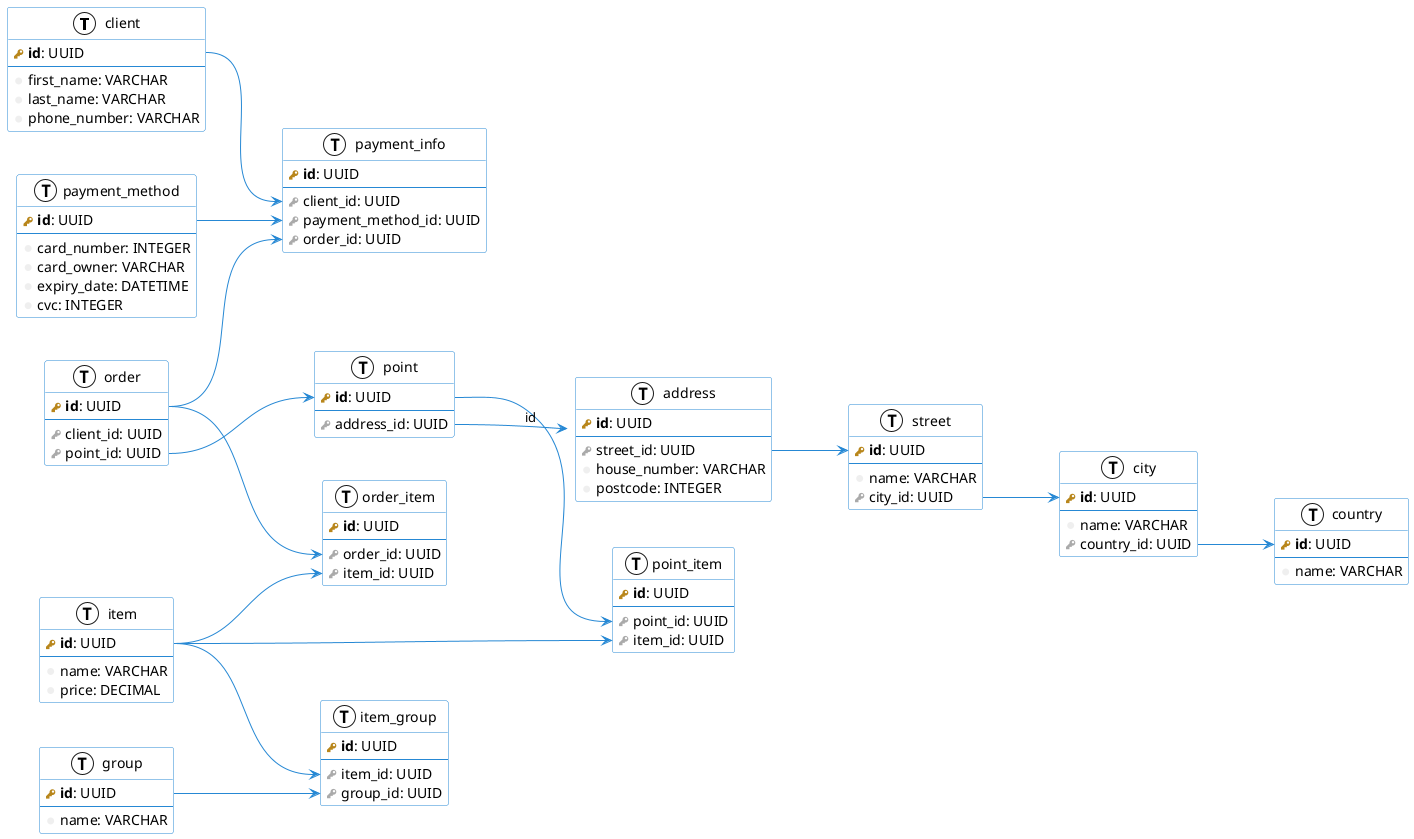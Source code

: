 @startuml
left to right direction
skinparam roundcorner 5
skinparam shadowing false

skinparam class {
    BackgroundColor white
    ArrowColor #2688d4
    BorderColor #2688d4
}

!define primary_key(x) <b><color:#b8861b><&key></color> x</b>
!define foreign_key(x) <color:#aaaaaa><&key></color> x
!define column(x) <color:#efefef><&media-record></color> x
!define table(x) entity x << (T, white) >>

table(client) {
    primary_key(id): UUID
    --
    column(first_name): VARCHAR
    column(last_name): VARCHAR
    column(phone_number): VARCHAR
}

table(payment_method) {
    primary_key(id): UUID
    --
    column(card_number): INTEGER
    column(card_owner): VARCHAR
    column(expiry_date): DATETIME
    column(cvc): INTEGER
}

table(payment_info) {
    primary_key(id): UUID
    --
    foreign_key(client_id): UUID
    foreign_key(payment_method_id): UUID
    foreign_key(order_id): UUID
}

table(item) {
    primary_key(id): UUID
    --
    column(name): VARCHAR
    column(price): DECIMAL
}

table(group) {
    primary_key(id): UUID
    --
    column(name): VARCHAR
}

table(item_group) {
    primary_key(id): UUID
    --
    foreign_key(item_id): UUID
    foreign_key(group_id): UUID
}

table(order) {
    primary_key(id): UUID
    --
    foreign_key(client_id): UUID
    foreign_key(point_id): UUID
}

table(order_item) {
    primary_key(id): UUID
    --
    foreign_key(order_id): UUID
    foreign_key(item_id): UUID
}

table(point) {
    primary_key(id): UUID
    --
    foreign_key(address_id): UUID
}

table(point_item) {
    primary_key(id): UUID
    --
    foreign_key(point_id): UUID
    foreign_key(item_id): UUID
}

table(country) {
    primary_key(id): UUID
    --
    column(name): VARCHAR
}

table(city) {
    primary_key(id): UUID
    --
    column(name): VARCHAR
    foreign_key(country_id): UUID
}

table(street) {
    primary_key(id): UUID
    --
    column(name): VARCHAR
    foreign_key(city_id): UUID
}

table(address) {
    primary_key(id): UUID
    --
    foreign_key(street_id): UUID
    column(house_number): VARCHAR
    column(postcode): INTEGER
}

point::id --> point_item::point_id
item::id --> point_item::item_id

payment_method::id --> payment_info::payment_method_id
client::id --> payment_info::client_id
order::id --> payment_info::order_id

order::id --> order_item::order_id
item::id --> order_item::item_id

item::id --> item_group::item_id
group::id --> item_group::group_id

order::point_id --> point::id

point::address_id --> address:id

city::country_id --> country::id

street::city_id --> city::id

address::street_id --> street::id

@enduml
